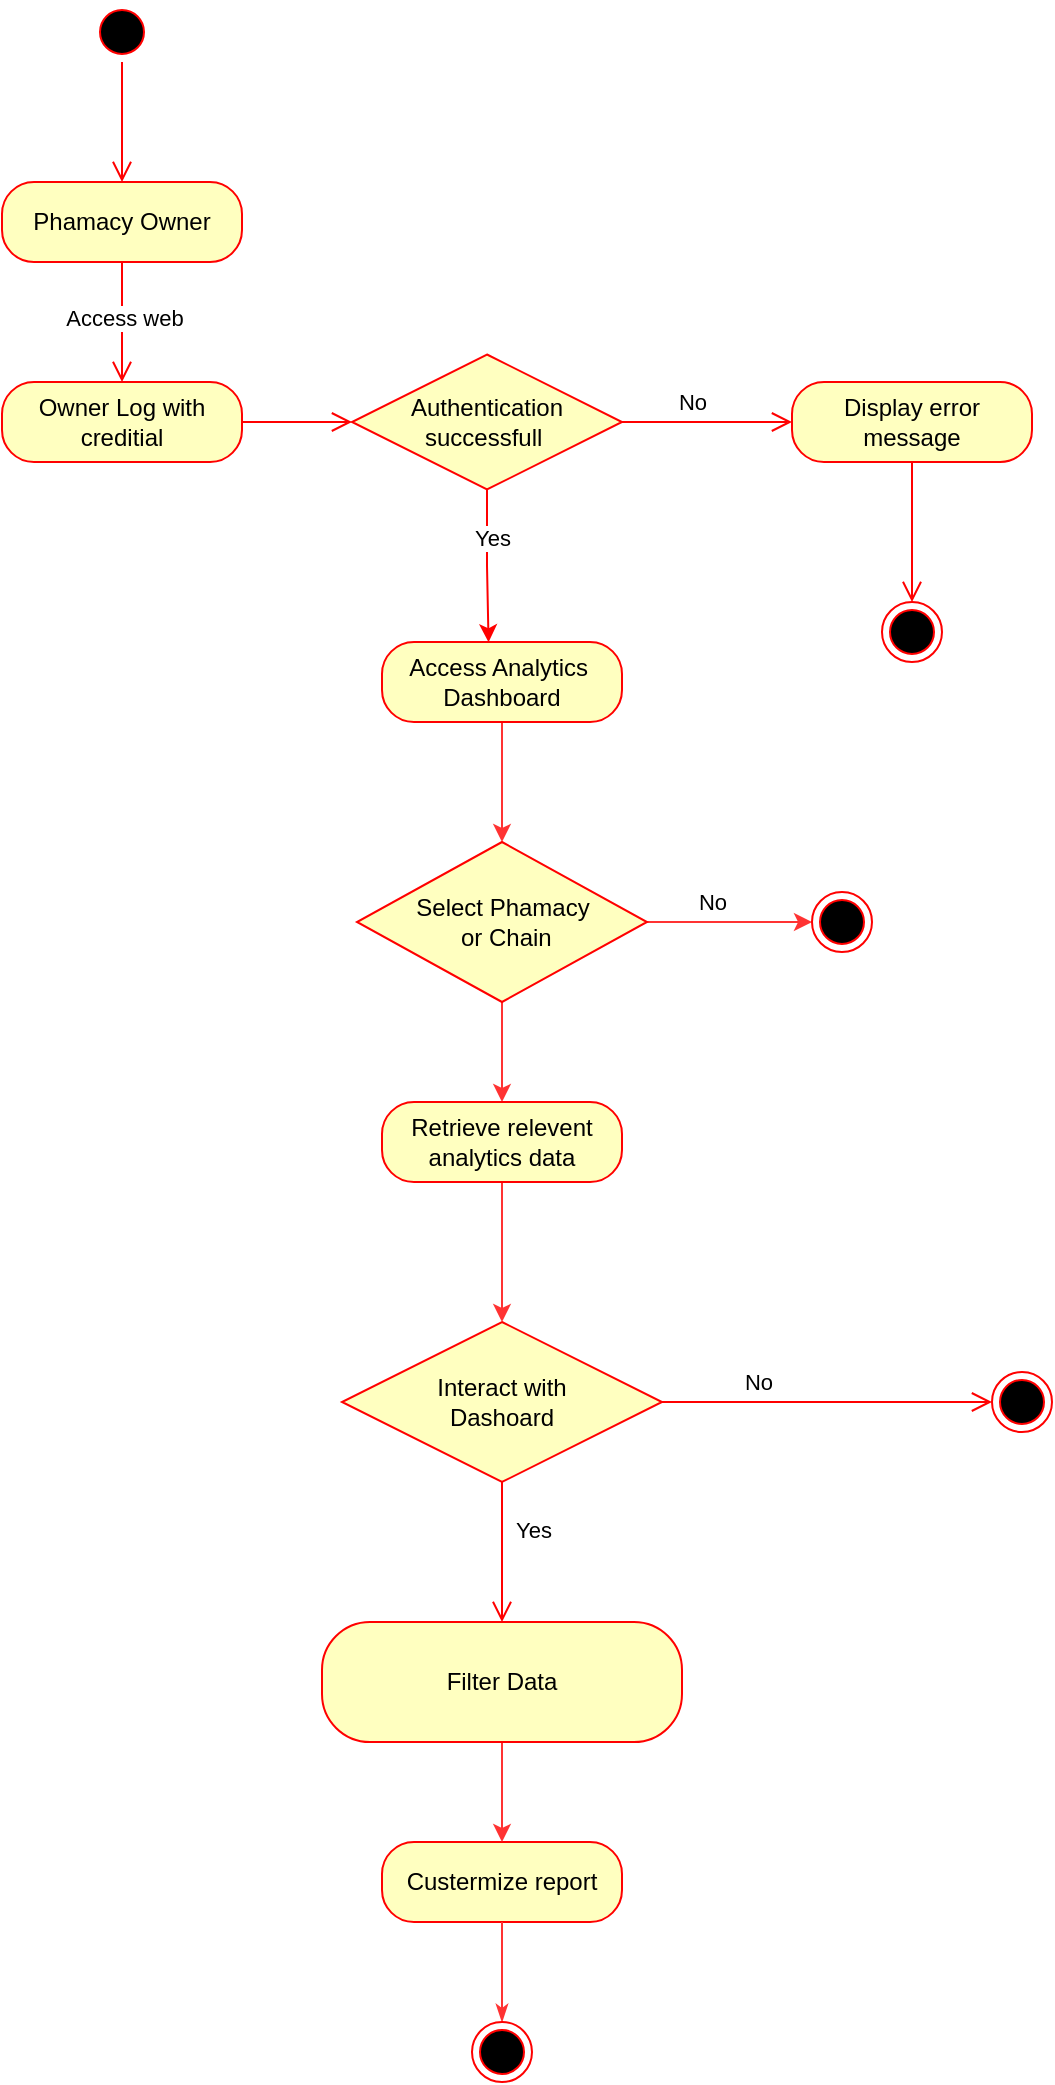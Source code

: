 <mxfile version="24.2.2" type="device">
  <diagram name="Page-1" id="gipC9b2wfL6QUg08_dT6">
    <mxGraphModel dx="2225" dy="1471" grid="1" gridSize="10" guides="1" tooltips="1" connect="1" arrows="1" fold="1" page="1" pageScale="1" pageWidth="850" pageHeight="1100" math="0" shadow="0">
      <root>
        <mxCell id="0" />
        <mxCell id="1" parent="0" />
        <mxCell id="29lC3EeTpKvnCGlV4LmH-1" value="" style="ellipse;html=1;shape=startState;fillColor=#000000;strokeColor=#ff0000;" parent="1" vertex="1">
          <mxGeometry x="130" y="10" width="30" height="30" as="geometry" />
        </mxCell>
        <mxCell id="29lC3EeTpKvnCGlV4LmH-2" value="" style="edgeStyle=orthogonalEdgeStyle;html=1;verticalAlign=bottom;endArrow=open;endSize=8;strokeColor=#ff0000;rounded=0;" parent="1" source="29lC3EeTpKvnCGlV4LmH-1" edge="1">
          <mxGeometry relative="1" as="geometry">
            <mxPoint x="145" y="100" as="targetPoint" />
          </mxGeometry>
        </mxCell>
        <mxCell id="29lC3EeTpKvnCGlV4LmH-3" value="Phamacy Owner" style="rounded=1;whiteSpace=wrap;html=1;arcSize=40;fontColor=#000000;fillColor=#ffffc0;strokeColor=#ff0000;" parent="1" vertex="1">
          <mxGeometry x="85" y="100" width="120" height="40" as="geometry" />
        </mxCell>
        <mxCell id="29lC3EeTpKvnCGlV4LmH-4" value="" style="edgeStyle=orthogonalEdgeStyle;html=1;verticalAlign=bottom;endArrow=open;endSize=8;strokeColor=#ff0000;rounded=0;" parent="1" source="29lC3EeTpKvnCGlV4LmH-3" edge="1">
          <mxGeometry relative="1" as="geometry">
            <mxPoint x="145" y="200" as="targetPoint" />
          </mxGeometry>
        </mxCell>
        <mxCell id="JgZ6edC385UGzayBsX16-12" value="Access web" style="edgeLabel;html=1;align=center;verticalAlign=middle;resizable=0;points=[];" vertex="1" connectable="0" parent="29lC3EeTpKvnCGlV4LmH-4">
          <mxGeometry x="-0.097" y="1" relative="1" as="geometry">
            <mxPoint as="offset" />
          </mxGeometry>
        </mxCell>
        <mxCell id="29lC3EeTpKvnCGlV4LmH-7" value="Authentication&lt;div&gt;successfull&amp;nbsp;&lt;/div&gt;" style="rhombus;whiteSpace=wrap;html=1;fontColor=#000000;fillColor=#ffffc0;strokeColor=#ff0000;" parent="1" vertex="1">
          <mxGeometry x="260" y="186.25" width="135" height="67.5" as="geometry" />
        </mxCell>
        <mxCell id="29lC3EeTpKvnCGlV4LmH-9" value="" style="edgeStyle=orthogonalEdgeStyle;html=1;align=left;verticalAlign=top;endArrow=open;endSize=8;strokeColor=#ff0000;rounded=0;entryX=0;entryY=0.5;entryDx=0;entryDy=0;exitX=1;exitY=0.5;exitDx=0;exitDy=0;" parent="1" source="JgZ6edC385UGzayBsX16-13" edge="1" target="29lC3EeTpKvnCGlV4LmH-7">
          <mxGeometry x="-1" relative="1" as="geometry">
            <mxPoint x="90" y="542.51" as="targetPoint" />
            <mxPoint x="90.053" y="497.484" as="sourcePoint" />
            <mxPoint as="offset" />
          </mxGeometry>
        </mxCell>
        <mxCell id="29lC3EeTpKvnCGlV4LmH-10" value="Custermize report" style="rounded=1;whiteSpace=wrap;html=1;arcSize=40;fontColor=#000000;fillColor=#ffffc0;strokeColor=#ff0000;" parent="1" vertex="1">
          <mxGeometry x="275" y="930" width="120" height="40" as="geometry" />
        </mxCell>
        <mxCell id="29lC3EeTpKvnCGlV4LmH-12" value="Interact with&lt;div&gt;Dashoard&lt;/div&gt;" style="rhombus;whiteSpace=wrap;html=1;fontColor=#000000;fillColor=#ffffc0;strokeColor=#ff0000;" parent="1" vertex="1">
          <mxGeometry x="255" y="670" width="160" height="80" as="geometry" />
        </mxCell>
        <mxCell id="29lC3EeTpKvnCGlV4LmH-23" value="" style="ellipse;html=1;shape=endState;fillColor=#000000;strokeColor=#ff0000;" parent="1" vertex="1">
          <mxGeometry x="580" y="695" width="30" height="30" as="geometry" />
        </mxCell>
        <mxCell id="29lC3EeTpKvnCGlV4LmH-32" value="Display error message" style="rounded=1;whiteSpace=wrap;html=1;arcSize=40;fontColor=#000000;fillColor=#ffffc0;strokeColor=#ff0000;" parent="1" vertex="1">
          <mxGeometry x="480" y="200" width="120" height="40" as="geometry" />
        </mxCell>
        <mxCell id="JgZ6edC385UGzayBsX16-28" style="edgeStyle=orthogonalEdgeStyle;rounded=0;orthogonalLoop=1;jettySize=auto;html=1;entryX=0.5;entryY=0;entryDx=0;entryDy=0;strokeColor=#FF3333;" edge="1" parent="1" source="sX7Ey2EDDoo_Mh42uKox-4" target="29lC3EeTpKvnCGlV4LmH-10">
          <mxGeometry relative="1" as="geometry" />
        </mxCell>
        <mxCell id="sX7Ey2EDDoo_Mh42uKox-4" value="Filter Data" style="rounded=1;whiteSpace=wrap;html=1;arcSize=40;fontColor=#000000;fillColor=#ffffc0;strokeColor=#ff0000;" parent="1" vertex="1">
          <mxGeometry x="245" y="820" width="180" height="60" as="geometry" />
        </mxCell>
        <mxCell id="JgZ6edC385UGzayBsX16-29" value="" style="edgeStyle=orthogonalEdgeStyle;rounded=0;orthogonalLoop=1;jettySize=auto;html=1;endArrow=none;endFill=0;startArrow=classicThin;startFill=1;strokeColor=#FF3333;" edge="1" parent="1" source="sX7Ey2EDDoo_Mh42uKox-8" target="29lC3EeTpKvnCGlV4LmH-10">
          <mxGeometry relative="1" as="geometry" />
        </mxCell>
        <mxCell id="sX7Ey2EDDoo_Mh42uKox-8" value="" style="ellipse;html=1;shape=endState;fillColor=#000000;strokeColor=#ff0000;" parent="1" vertex="1">
          <mxGeometry x="320" y="1020" width="30" height="30" as="geometry" />
        </mxCell>
        <mxCell id="JgZ6edC385UGzayBsX16-2" value="" style="ellipse;html=1;shape=endState;fillColor=#000000;strokeColor=#ff0000;" vertex="1" parent="1">
          <mxGeometry x="525" y="310" width="30" height="30" as="geometry" />
        </mxCell>
        <mxCell id="JgZ6edC385UGzayBsX16-4" value="" style="edgeStyle=orthogonalEdgeStyle;html=1;align=left;verticalAlign=bottom;endArrow=open;endSize=8;strokeColor=#ff0000;rounded=0;exitX=0.5;exitY=1;exitDx=0;exitDy=0;" edge="1" parent="1" source="29lC3EeTpKvnCGlV4LmH-32" target="JgZ6edC385UGzayBsX16-2">
          <mxGeometry x="-0.429" y="21" relative="1" as="geometry">
            <mxPoint x="580" y="230" as="targetPoint" />
            <mxPoint x="305" y="110" as="sourcePoint" />
            <mxPoint as="offset" />
          </mxGeometry>
        </mxCell>
        <mxCell id="JgZ6edC385UGzayBsX16-7" value="Yes" style="edgeStyle=orthogonalEdgeStyle;html=1;align=left;verticalAlign=top;endArrow=open;endSize=8;strokeColor=#ff0000;rounded=0;entryX=0.5;entryY=0;entryDx=0;entryDy=0;exitX=0.5;exitY=1;exitDx=0;exitDy=0;" edge="1" parent="1" source="29lC3EeTpKvnCGlV4LmH-12" target="sX7Ey2EDDoo_Mh42uKox-4">
          <mxGeometry x="-0.68" y="5" relative="1" as="geometry">
            <mxPoint x="155" y="799" as="targetPoint" />
            <mxPoint as="offset" />
            <mxPoint x="155.0" y="769" as="sourcePoint" />
          </mxGeometry>
        </mxCell>
        <mxCell id="JgZ6edC385UGzayBsX16-9" value="" style="edgeStyle=orthogonalEdgeStyle;html=1;verticalAlign=bottom;endArrow=open;endSize=8;strokeColor=#ff0000;rounded=0;entryX=0;entryY=0.5;entryDx=0;entryDy=0;exitX=1;exitY=0.5;exitDx=0;exitDy=0;" edge="1" parent="1" source="29lC3EeTpKvnCGlV4LmH-12" target="29lC3EeTpKvnCGlV4LmH-23">
          <mxGeometry relative="1" as="geometry">
            <mxPoint x="200" y="845" as="targetPoint" />
            <mxPoint x="564.24" y="730.44" as="sourcePoint" />
          </mxGeometry>
        </mxCell>
        <mxCell id="JgZ6edC385UGzayBsX16-27" value="No" style="edgeLabel;html=1;align=center;verticalAlign=middle;resizable=0;points=[];" vertex="1" connectable="0" parent="JgZ6edC385UGzayBsX16-9">
          <mxGeometry x="-0.72" relative="1" as="geometry">
            <mxPoint x="25" y="-10" as="offset" />
          </mxGeometry>
        </mxCell>
        <mxCell id="JgZ6edC385UGzayBsX16-13" value="Owner Log with creditial" style="rounded=1;whiteSpace=wrap;html=1;arcSize=40;fontColor=#000000;fillColor=#ffffc0;strokeColor=#ff0000;" vertex="1" parent="1">
          <mxGeometry x="85" y="200" width="120" height="40" as="geometry" />
        </mxCell>
        <mxCell id="JgZ6edC385UGzayBsX16-14" value="" style="edgeStyle=orthogonalEdgeStyle;html=1;align=left;verticalAlign=bottom;endArrow=open;endSize=8;strokeColor=#ff0000;rounded=0;exitX=1;exitY=0.5;exitDx=0;exitDy=0;entryX=0;entryY=0.5;entryDx=0;entryDy=0;" edge="1" parent="1" source="29lC3EeTpKvnCGlV4LmH-7" target="29lC3EeTpKvnCGlV4LmH-32">
          <mxGeometry x="-0.429" y="21" relative="1" as="geometry">
            <mxPoint x="700" y="242" as="targetPoint" />
            <mxPoint x="610" y="230" as="sourcePoint" />
            <mxPoint as="offset" />
          </mxGeometry>
        </mxCell>
        <mxCell id="JgZ6edC385UGzayBsX16-16" value="No" style="edgeLabel;html=1;align=center;verticalAlign=middle;resizable=0;points=[];" vertex="1" connectable="0" parent="JgZ6edC385UGzayBsX16-14">
          <mxGeometry x="0.056" relative="1" as="geometry">
            <mxPoint x="-10" y="-10" as="offset" />
          </mxGeometry>
        </mxCell>
        <mxCell id="JgZ6edC385UGzayBsX16-21" style="edgeStyle=orthogonalEdgeStyle;rounded=0;orthogonalLoop=1;jettySize=auto;html=1;entryX=0.5;entryY=0;entryDx=0;entryDy=0;strokeColor=#FF3333;" edge="1" parent="1" source="JgZ6edC385UGzayBsX16-17" target="JgZ6edC385UGzayBsX16-20">
          <mxGeometry relative="1" as="geometry" />
        </mxCell>
        <mxCell id="JgZ6edC385UGzayBsX16-17" value="Access Analytics&amp;nbsp;&lt;div&gt;Dashboard&lt;/div&gt;" style="rounded=1;whiteSpace=wrap;html=1;arcSize=40;fontColor=#000000;fillColor=#ffffc0;strokeColor=#ff0000;" vertex="1" parent="1">
          <mxGeometry x="275" y="330" width="120" height="40" as="geometry" />
        </mxCell>
        <mxCell id="JgZ6edC385UGzayBsX16-18" style="edgeStyle=orthogonalEdgeStyle;rounded=0;orthogonalLoop=1;jettySize=auto;html=1;entryX=0.444;entryY=0.003;entryDx=0;entryDy=0;entryPerimeter=0;fillColor=#a20025;strokeColor=#FF0000;" edge="1" parent="1" source="29lC3EeTpKvnCGlV4LmH-7" target="JgZ6edC385UGzayBsX16-17">
          <mxGeometry relative="1" as="geometry" />
        </mxCell>
        <mxCell id="JgZ6edC385UGzayBsX16-19" value="Yes" style="edgeLabel;html=1;align=center;verticalAlign=middle;resizable=0;points=[];" vertex="1" connectable="0" parent="JgZ6edC385UGzayBsX16-18">
          <mxGeometry x="-0.385" y="2" relative="1" as="geometry">
            <mxPoint as="offset" />
          </mxGeometry>
        </mxCell>
        <mxCell id="JgZ6edC385UGzayBsX16-23" value="No" style="edgeStyle=orthogonalEdgeStyle;rounded=0;orthogonalLoop=1;jettySize=auto;html=1;entryX=0;entryY=0.5;entryDx=0;entryDy=0;strokeColor=#FF3333;" edge="1" parent="1" source="JgZ6edC385UGzayBsX16-20" target="JgZ6edC385UGzayBsX16-22">
          <mxGeometry x="-0.212" y="10" relative="1" as="geometry">
            <Array as="points">
              <mxPoint x="440" y="470" />
              <mxPoint x="440" y="470" />
            </Array>
            <mxPoint as="offset" />
          </mxGeometry>
        </mxCell>
        <mxCell id="JgZ6edC385UGzayBsX16-25" style="edgeStyle=orthogonalEdgeStyle;rounded=0;orthogonalLoop=1;jettySize=auto;html=1;entryX=0.5;entryY=0;entryDx=0;entryDy=0;strokeColor=#FF3333;" edge="1" parent="1" source="JgZ6edC385UGzayBsX16-20" target="JgZ6edC385UGzayBsX16-24">
          <mxGeometry relative="1" as="geometry" />
        </mxCell>
        <mxCell id="JgZ6edC385UGzayBsX16-20" value="Select Phamacy&lt;div&gt;&amp;nbsp;or Chain&lt;/div&gt;" style="rhombus;whiteSpace=wrap;html=1;fontColor=#000000;fillColor=#ffffc0;strokeColor=#ff0000;" vertex="1" parent="1">
          <mxGeometry x="262.5" y="430" width="145" height="80" as="geometry" />
        </mxCell>
        <mxCell id="JgZ6edC385UGzayBsX16-22" value="" style="ellipse;html=1;shape=endState;fillColor=#000000;strokeColor=#ff0000;" vertex="1" parent="1">
          <mxGeometry x="490" y="455" width="30" height="30" as="geometry" />
        </mxCell>
        <mxCell id="JgZ6edC385UGzayBsX16-26" style="edgeStyle=orthogonalEdgeStyle;rounded=0;orthogonalLoop=1;jettySize=auto;html=1;entryX=0.5;entryY=0;entryDx=0;entryDy=0;strokeColor=#FF3333;" edge="1" parent="1" source="JgZ6edC385UGzayBsX16-24" target="29lC3EeTpKvnCGlV4LmH-12">
          <mxGeometry relative="1" as="geometry" />
        </mxCell>
        <mxCell id="JgZ6edC385UGzayBsX16-24" value="Retrieve relevent analytics data" style="rounded=1;whiteSpace=wrap;html=1;arcSize=40;fontColor=#000000;fillColor=#ffffc0;strokeColor=#ff0000;" vertex="1" parent="1">
          <mxGeometry x="275" y="560" width="120" height="40" as="geometry" />
        </mxCell>
      </root>
    </mxGraphModel>
  </diagram>
</mxfile>
